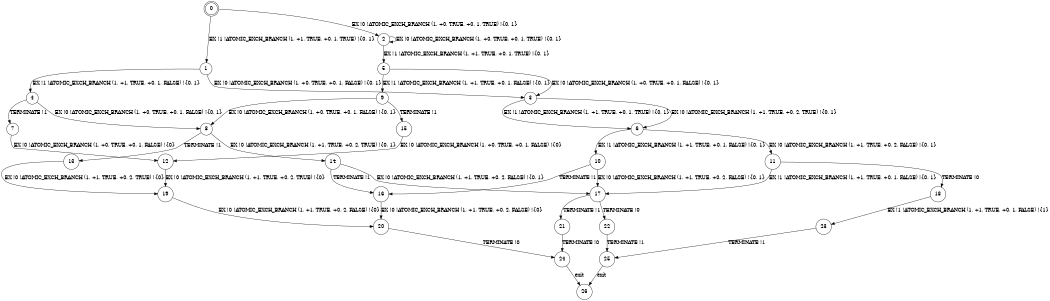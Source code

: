 digraph BCG {
size = "7, 10.5";
center = TRUE;
node [shape = circle];
0 [peripheries = 2];
0 -> 1 [label = "EX !1 !ATOMIC_EXCH_BRANCH (1, +1, TRUE, +0, 1, TRUE) !{0, 1}"];
0 -> 2 [label = "EX !0 !ATOMIC_EXCH_BRANCH (1, +0, TRUE, +0, 1, TRUE) !{0, 1}"];
1 -> 3 [label = "EX !0 !ATOMIC_EXCH_BRANCH (1, +0, TRUE, +0, 1, FALSE) !{0, 1}"];
1 -> 4 [label = "EX !1 !ATOMIC_EXCH_BRANCH (1, +1, TRUE, +0, 1, FALSE) !{0, 1}"];
2 -> 5 [label = "EX !1 !ATOMIC_EXCH_BRANCH (1, +1, TRUE, +0, 1, TRUE) !{0, 1}"];
2 -> 2 [label = "EX !0 !ATOMIC_EXCH_BRANCH (1, +0, TRUE, +0, 1, TRUE) !{0, 1}"];
3 -> 6 [label = "EX !1 !ATOMIC_EXCH_BRANCH (1, +1, TRUE, +0, 1, TRUE) !{0, 1}"];
3 -> 6 [label = "EX !0 !ATOMIC_EXCH_BRANCH (1, +1, TRUE, +0, 2, TRUE) !{0, 1}"];
4 -> 7 [label = "TERMINATE !1"];
4 -> 8 [label = "EX !0 !ATOMIC_EXCH_BRANCH (1, +0, TRUE, +0, 1, FALSE) !{0, 1}"];
5 -> 9 [label = "EX !1 !ATOMIC_EXCH_BRANCH (1, +1, TRUE, +0, 1, FALSE) !{0, 1}"];
5 -> 3 [label = "EX !0 !ATOMIC_EXCH_BRANCH (1, +0, TRUE, +0, 1, FALSE) !{0, 1}"];
6 -> 10 [label = "EX !1 !ATOMIC_EXCH_BRANCH (1, +1, TRUE, +0, 1, FALSE) !{0, 1}"];
6 -> 11 [label = "EX !0 !ATOMIC_EXCH_BRANCH (1, +1, TRUE, +0, 2, FALSE) !{0, 1}"];
7 -> 12 [label = "EX !0 !ATOMIC_EXCH_BRANCH (1, +0, TRUE, +0, 1, FALSE) !{0}"];
8 -> 13 [label = "TERMINATE !1"];
8 -> 14 [label = "EX !0 !ATOMIC_EXCH_BRANCH (1, +1, TRUE, +0, 2, TRUE) !{0, 1}"];
9 -> 15 [label = "TERMINATE !1"];
9 -> 8 [label = "EX !0 !ATOMIC_EXCH_BRANCH (1, +0, TRUE, +0, 1, FALSE) !{0, 1}"];
10 -> 16 [label = "TERMINATE !1"];
10 -> 17 [label = "EX !0 !ATOMIC_EXCH_BRANCH (1, +1, TRUE, +0, 2, FALSE) !{0, 1}"];
11 -> 18 [label = "TERMINATE !0"];
11 -> 17 [label = "EX !1 !ATOMIC_EXCH_BRANCH (1, +1, TRUE, +0, 1, FALSE) !{0, 1}"];
12 -> 19 [label = "EX !0 !ATOMIC_EXCH_BRANCH (1, +1, TRUE, +0, 2, TRUE) !{0}"];
13 -> 19 [label = "EX !0 !ATOMIC_EXCH_BRANCH (1, +1, TRUE, +0, 2, TRUE) !{0}"];
14 -> 16 [label = "TERMINATE !1"];
14 -> 17 [label = "EX !0 !ATOMIC_EXCH_BRANCH (1, +1, TRUE, +0, 2, FALSE) !{0, 1}"];
15 -> 12 [label = "EX !0 !ATOMIC_EXCH_BRANCH (1, +0, TRUE, +0, 1, FALSE) !{0}"];
16 -> 20 [label = "EX !0 !ATOMIC_EXCH_BRANCH (1, +1, TRUE, +0, 2, FALSE) !{0}"];
17 -> 21 [label = "TERMINATE !1"];
17 -> 22 [label = "TERMINATE !0"];
18 -> 23 [label = "EX !1 !ATOMIC_EXCH_BRANCH (1, +1, TRUE, +0, 1, FALSE) !{1}"];
19 -> 20 [label = "EX !0 !ATOMIC_EXCH_BRANCH (1, +1, TRUE, +0, 2, FALSE) !{0}"];
20 -> 24 [label = "TERMINATE !0"];
21 -> 24 [label = "TERMINATE !0"];
22 -> 25 [label = "TERMINATE !1"];
23 -> 25 [label = "TERMINATE !1"];
24 -> 26 [label = "exit"];
25 -> 26 [label = "exit"];
}

